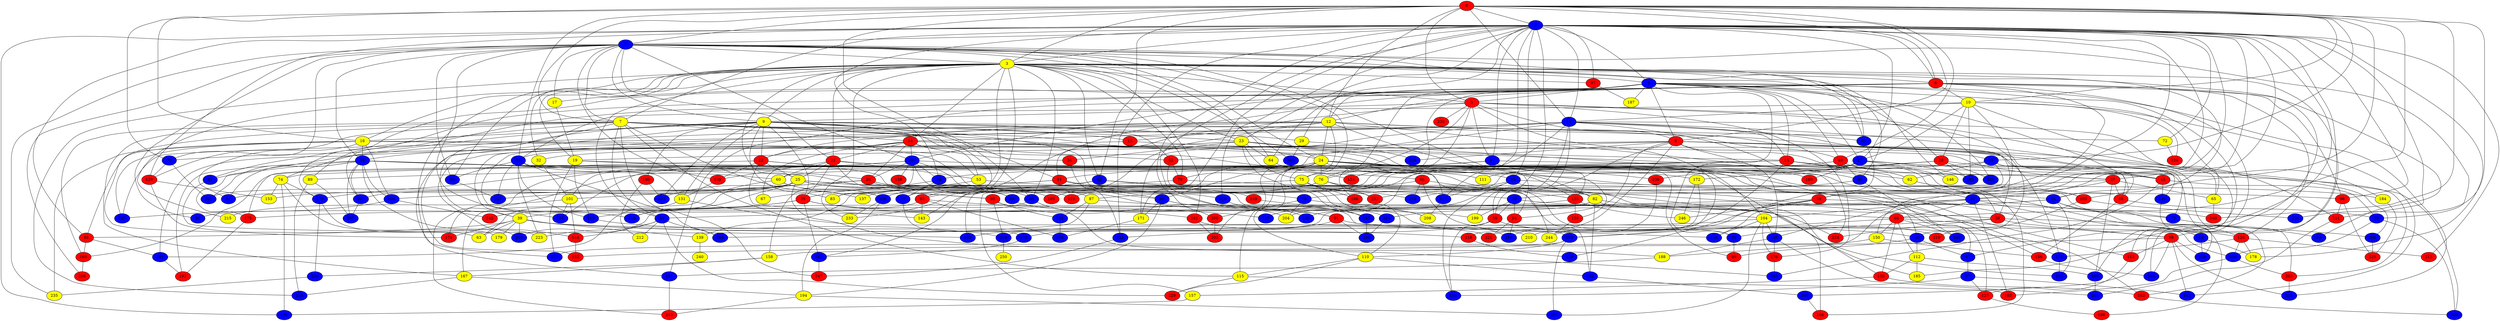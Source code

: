 graph {
0 [style = filled fillcolor = red];
1 [style = filled fillcolor = blue];
2 [style = filled fillcolor = blue];
3 [style = filled fillcolor = yellow];
4 [style = filled fillcolor = blue];
5 [style = filled fillcolor = red];
6 [style = filled fillcolor = red];
7 [style = filled fillcolor = yellow];
8 [style = filled fillcolor = red];
9 [style = filled fillcolor = yellow];
10 [style = filled fillcolor = yellow];
11 [style = filled fillcolor = blue];
12 [style = filled fillcolor = yellow];
13 [style = filled fillcolor = red];
14 [style = filled fillcolor = red];
15 [style = filled fillcolor = red];
16 [style = filled fillcolor = yellow];
17 [style = filled fillcolor = yellow];
18 [style = filled fillcolor = blue];
19 [style = filled fillcolor = yellow];
20 [style = filled fillcolor = red];
21 [style = filled fillcolor = red];
22 [style = filled fillcolor = red];
23 [style = filled fillcolor = yellow];
24 [style = filled fillcolor = yellow];
25 [style = filled fillcolor = yellow];
26 [style = filled fillcolor = red];
27 [style = filled fillcolor = blue];
28 [style = filled fillcolor = blue];
29 [style = filled fillcolor = yellow];
30 [style = filled fillcolor = blue];
31 [style = filled fillcolor = red];
32 [style = filled fillcolor = yellow];
33 [style = filled fillcolor = blue];
34 [style = filled fillcolor = blue];
35 [style = filled fillcolor = red];
36 [style = filled fillcolor = blue];
37 [style = filled fillcolor = red];
38 [style = filled fillcolor = red];
39 [style = filled fillcolor = yellow];
40 [style = filled fillcolor = blue];
41 [style = filled fillcolor = blue];
42 [style = filled fillcolor = blue];
43 [style = filled fillcolor = blue];
44 [style = filled fillcolor = blue];
45 [style = filled fillcolor = red];
46 [style = filled fillcolor = blue];
47 [style = filled fillcolor = blue];
48 [style = filled fillcolor = red];
49 [style = filled fillcolor = red];
50 [style = filled fillcolor = blue];
51 [style = filled fillcolor = blue];
52 [style = filled fillcolor = red];
53 [style = filled fillcolor = yellow];
54 [style = filled fillcolor = blue];
55 [style = filled fillcolor = blue];
56 [style = filled fillcolor = blue];
57 [style = filled fillcolor = blue];
58 [style = filled fillcolor = red];
59 [style = filled fillcolor = red];
60 [style = filled fillcolor = yellow];
61 [style = filled fillcolor = red];
62 [style = filled fillcolor = yellow];
63 [style = filled fillcolor = yellow];
64 [style = filled fillcolor = yellow];
65 [style = filled fillcolor = yellow];
66 [style = filled fillcolor = red];
67 [style = filled fillcolor = yellow];
68 [style = filled fillcolor = red];
69 [style = filled fillcolor = blue];
70 [style = filled fillcolor = blue];
71 [style = filled fillcolor = blue];
72 [style = filled fillcolor = yellow];
73 [style = filled fillcolor = blue];
74 [style = filled fillcolor = yellow];
75 [style = filled fillcolor = yellow];
76 [style = filled fillcolor = yellow];
77 [style = filled fillcolor = blue];
78 [style = filled fillcolor = blue];
79 [style = filled fillcolor = red];
80 [style = filled fillcolor = blue];
81 [style = filled fillcolor = blue];
82 [style = filled fillcolor = yellow];
83 [style = filled fillcolor = yellow];
84 [style = filled fillcolor = blue];
85 [style = filled fillcolor = red];
86 [style = filled fillcolor = blue];
87 [style = filled fillcolor = yellow];
88 [style = filled fillcolor = red];
89 [style = filled fillcolor = yellow];
90 [style = filled fillcolor = blue];
91 [style = filled fillcolor = red];
92 [style = filled fillcolor = blue];
93 [style = filled fillcolor = blue];
94 [style = filled fillcolor = red];
95 [style = filled fillcolor = red];
96 [style = filled fillcolor = red];
97 [style = filled fillcolor = red];
98 [style = filled fillcolor = red];
99 [style = filled fillcolor = red];
100 [style = filled fillcolor = blue];
101 [style = filled fillcolor = yellow];
102 [style = filled fillcolor = blue];
103 [style = filled fillcolor = red];
104 [style = filled fillcolor = yellow];
105 [style = filled fillcolor = red];
106 [style = filled fillcolor = blue];
107 [style = filled fillcolor = blue];
108 [style = filled fillcolor = blue];
109 [style = filled fillcolor = red];
110 [style = filled fillcolor = yellow];
111 [style = filled fillcolor = yellow];
112 [style = filled fillcolor = yellow];
113 [style = filled fillcolor = red];
114 [style = filled fillcolor = blue];
115 [style = filled fillcolor = yellow];
116 [style = filled fillcolor = blue];
117 [style = filled fillcolor = blue];
118 [style = filled fillcolor = blue];
119 [style = filled fillcolor = blue];
120 [style = filled fillcolor = blue];
121 [style = filled fillcolor = red];
122 [style = filled fillcolor = blue];
123 [style = filled fillcolor = blue];
124 [style = filled fillcolor = red];
125 [style = filled fillcolor = blue];
126 [style = filled fillcolor = red];
127 [style = filled fillcolor = red];
128 [style = filled fillcolor = blue];
129 [style = filled fillcolor = red];
130 [style = filled fillcolor = red];
131 [style = filled fillcolor = yellow];
132 [style = filled fillcolor = blue];
133 [style = filled fillcolor = blue];
134 [style = filled fillcolor = blue];
135 [style = filled fillcolor = red];
136 [style = filled fillcolor = blue];
137 [style = filled fillcolor = yellow];
138 [style = filled fillcolor = red];
139 [style = filled fillcolor = yellow];
140 [style = filled fillcolor = blue];
141 [style = filled fillcolor = blue];
142 [style = filled fillcolor = blue];
143 [style = filled fillcolor = yellow];
144 [style = filled fillcolor = red];
145 [style = filled fillcolor = blue];
146 [style = filled fillcolor = yellow];
147 [style = filled fillcolor = blue];
148 [style = filled fillcolor = blue];
149 [style = filled fillcolor = red];
150 [style = filled fillcolor = yellow];
151 [style = filled fillcolor = blue];
152 [style = filled fillcolor = red];
153 [style = filled fillcolor = yellow];
154 [style = filled fillcolor = red];
155 [style = filled fillcolor = blue];
156 [style = filled fillcolor = red];
157 [style = filled fillcolor = yellow];
158 [style = filled fillcolor = yellow];
159 [style = filled fillcolor = red];
160 [style = filled fillcolor = red];
161 [style = filled fillcolor = red];
162 [style = filled fillcolor = red];
163 [style = filled fillcolor = red];
164 [style = filled fillcolor = blue];
165 [style = filled fillcolor = blue];
166 [style = filled fillcolor = red];
167 [style = filled fillcolor = yellow];
168 [style = filled fillcolor = red];
169 [style = filled fillcolor = blue];
170 [style = filled fillcolor = blue];
171 [style = filled fillcolor = yellow];
172 [style = filled fillcolor = yellow];
173 [style = filled fillcolor = blue];
174 [style = filled fillcolor = red];
175 [style = filled fillcolor = red];
176 [style = filled fillcolor = red];
177 [style = filled fillcolor = blue];
178 [style = filled fillcolor = yellow];
179 [style = filled fillcolor = yellow];
180 [style = filled fillcolor = red];
181 [style = filled fillcolor = blue];
182 [style = filled fillcolor = blue];
183 [style = filled fillcolor = blue];
184 [style = filled fillcolor = yellow];
185 [style = filled fillcolor = yellow];
186 [style = filled fillcolor = red];
187 [style = filled fillcolor = yellow];
188 [style = filled fillcolor = yellow];
189 [style = filled fillcolor = red];
190 [style = filled fillcolor = blue];
191 [style = filled fillcolor = blue];
192 [style = filled fillcolor = red];
193 [style = filled fillcolor = blue];
194 [style = filled fillcolor = yellow];
195 [style = filled fillcolor = blue];
196 [style = filled fillcolor = blue];
197 [style = filled fillcolor = blue];
198 [style = filled fillcolor = red];
199 [style = filled fillcolor = yellow];
200 [style = filled fillcolor = red];
201 [style = filled fillcolor = blue];
202 [style = filled fillcolor = red];
203 [style = filled fillcolor = red];
204 [style = filled fillcolor = yellow];
205 [style = filled fillcolor = blue];
206 [style = filled fillcolor = red];
207 [style = filled fillcolor = blue];
208 [style = filled fillcolor = yellow];
209 [style = filled fillcolor = blue];
210 [style = filled fillcolor = yellow];
211 [style = filled fillcolor = red];
212 [style = filled fillcolor = yellow];
213 [style = filled fillcolor = red];
214 [style = filled fillcolor = blue];
215 [style = filled fillcolor = yellow];
216 [style = filled fillcolor = blue];
217 [style = filled fillcolor = blue];
218 [style = filled fillcolor = red];
219 [style = filled fillcolor = red];
220 [style = filled fillcolor = blue];
221 [style = filled fillcolor = red];
222 [style = filled fillcolor = blue];
223 [style = filled fillcolor = yellow];
224 [style = filled fillcolor = red];
225 [style = filled fillcolor = red];
226 [style = filled fillcolor = blue];
227 [style = filled fillcolor = blue];
228 [style = filled fillcolor = blue];
229 [style = filled fillcolor = red];
230 [style = filled fillcolor = blue];
231 [style = filled fillcolor = blue];
232 [style = filled fillcolor = red];
233 [style = filled fillcolor = yellow];
234 [style = filled fillcolor = blue];
235 [style = filled fillcolor = yellow];
236 [style = filled fillcolor = red];
237 [style = filled fillcolor = blue];
238 [style = filled fillcolor = red];
239 [style = filled fillcolor = blue];
240 [style = filled fillcolor = yellow];
241 [style = filled fillcolor = blue];
242 [style = filled fillcolor = red];
243 [style = filled fillcolor = red];
244 [style = filled fillcolor = yellow];
245 [style = filled fillcolor = blue];
246 [style = filled fillcolor = yellow];
247 [style = filled fillcolor = red];
248 [style = filled fillcolor = blue];
249 [style = filled fillcolor = blue];
250 [style = filled fillcolor = yellow];
2 -- 34;
0 -- 5;
0 -- 3;
0 -- 1;
0 -- 2;
0 -- 6;
0 -- 7;
0 -- 8;
0 -- 10;
0 -- 11;
0 -- 12;
0 -- 16;
0 -- 28;
0 -- 33;
0 -- 42;
0 -- 44;
0 -- 49;
0 -- 61;
0 -- 68;
0 -- 71;
0 -- 160;
0 -- 228;
2 -- 1;
2 -- 3;
2 -- 4;
2 -- 6;
2 -- 7;
2 -- 11;
2 -- 23;
2 -- 27;
2 -- 29;
2 -- 37;
2 -- 40;
2 -- 41;
2 -- 47;
2 -- 58;
2 -- 72;
2 -- 88;
2 -- 93;
2 -- 96;
2 -- 97;
2 -- 100;
2 -- 117;
2 -- 120;
2 -- 121;
2 -- 122;
2 -- 125;
2 -- 129;
2 -- 150;
2 -- 178;
2 -- 185;
2 -- 190;
2 -- 200;
2 -- 211;
2 -- 213;
2 -- 217;
1 -- 3;
1 -- 7;
1 -- 9;
1 -- 17;
1 -- 18;
1 -- 21;
1 -- 24;
1 -- 36;
1 -- 50;
1 -- 55;
1 -- 56;
1 -- 64;
1 -- 71;
1 -- 75;
1 -- 81;
1 -- 90;
1 -- 99;
1 -- 109;
1 -- 146;
1 -- 155;
1 -- 206;
1 -- 235;
3 -- 4;
3 -- 5;
3 -- 6;
3 -- 9;
3 -- 14;
3 -- 16;
3 -- 19;
3 -- 21;
3 -- 23;
3 -- 25;
3 -- 32;
3 -- 42;
3 -- 43;
3 -- 50;
3 -- 77;
3 -- 79;
3 -- 84;
3 -- 85;
3 -- 97;
3 -- 98;
3 -- 103;
3 -- 161;
3 -- 165;
3 -- 177;
3 -- 193;
3 -- 215;
3 -- 230;
3 -- 233;
3 -- 239;
4 -- 5;
4 -- 8;
4 -- 12;
4 -- 15;
4 -- 17;
4 -- 18;
4 -- 20;
4 -- 27;
4 -- 44;
4 -- 49;
4 -- 64;
4 -- 65;
4 -- 70;
4 -- 76;
4 -- 81;
4 -- 169;
4 -- 173;
4 -- 186;
4 -- 187;
4 -- 231;
5 -- 8;
5 -- 9;
5 -- 41;
5 -- 46;
5 -- 61;
5 -- 76;
5 -- 104;
5 -- 154;
5 -- 176;
5 -- 211;
5 -- 238;
6 -- 10;
6 -- 12;
6 -- 58;
6 -- 80;
6 -- 89;
6 -- 96;
6 -- 107;
6 -- 126;
6 -- 147;
6 -- 183;
6 -- 191;
7 -- 13;
7 -- 14;
7 -- 24;
7 -- 39;
7 -- 49;
7 -- 52;
7 -- 63;
7 -- 82;
7 -- 84;
7 -- 92;
7 -- 115;
7 -- 117;
7 -- 129;
7 -- 137;
7 -- 167;
7 -- 168;
7 -- 247;
8 -- 19;
8 -- 52;
8 -- 59;
8 -- 65;
8 -- 73;
8 -- 94;
8 -- 125;
8 -- 126;
8 -- 141;
8 -- 164;
8 -- 166;
8 -- 209;
8 -- 216;
9 -- 16;
9 -- 22;
9 -- 23;
9 -- 29;
9 -- 35;
9 -- 36;
9 -- 43;
9 -- 45;
9 -- 52;
9 -- 74;
9 -- 83;
9 -- 85;
9 -- 86;
9 -- 131;
9 -- 152;
9 -- 180;
9 -- 197;
10 -- 11;
10 -- 20;
10 -- 27;
10 -- 33;
10 -- 58;
10 -- 113;
10 -- 124;
10 -- 148;
10 -- 181;
11 -- 14;
11 -- 15;
11 -- 38;
11 -- 40;
11 -- 59;
11 -- 79;
11 -- 81;
11 -- 154;
11 -- 171;
11 -- 184;
11 -- 199;
11 -- 222;
11 -- 237;
11 -- 248;
12 -- 13;
12 -- 22;
12 -- 24;
12 -- 56;
12 -- 72;
12 -- 105;
12 -- 110;
12 -- 134;
12 -- 135;
12 -- 175;
12 -- 191;
13 -- 15;
13 -- 71;
14 -- 18;
14 -- 21;
14 -- 22;
14 -- 26;
14 -- 31;
14 -- 37;
14 -- 39;
14 -- 53;
14 -- 62;
14 -- 67;
14 -- 94;
14 -- 118;
15 -- 38;
15 -- 48;
15 -- 60;
15 -- 62;
15 -- 75;
15 -- 221;
16 -- 36;
16 -- 51;
16 -- 53;
16 -- 88;
16 -- 91;
16 -- 106;
16 -- 235;
16 -- 237;
17 -- 19;
18 -- 26;
18 -- 34;
18 -- 69;
18 -- 83;
18 -- 87;
18 -- 89;
18 -- 111;
18 -- 138;
18 -- 173;
19 -- 26;
19 -- 44;
19 -- 119;
19 -- 177;
20 -- 87;
20 -- 128;
20 -- 143;
20 -- 172;
20 -- 181;
20 -- 230;
21 -- 25;
21 -- 35;
21 -- 53;
21 -- 60;
21 -- 66;
21 -- 95;
21 -- 109;
22 -- 25;
22 -- 74;
22 -- 102;
22 -- 109;
22 -- 143;
22 -- 172;
23 -- 28;
23 -- 31;
23 -- 32;
23 -- 33;
23 -- 46;
23 -- 64;
23 -- 75;
23 -- 145;
23 -- 216;
24 -- 73;
24 -- 76;
24 -- 86;
24 -- 93;
24 -- 101;
24 -- 110;
24 -- 113;
24 -- 115;
24 -- 135;
24 -- 155;
24 -- 156;
24 -- 159;
24 -- 166;
24 -- 171;
24 -- 175;
24 -- 189;
24 -- 203;
24 -- 236;
24 -- 243;
25 -- 30;
25 -- 43;
25 -- 51;
25 -- 63;
25 -- 68;
25 -- 69;
25 -- 82;
25 -- 105;
25 -- 107;
25 -- 118;
25 -- 121;
25 -- 188;
25 -- 201;
25 -- 227;
26 -- 96;
26 -- 101;
26 -- 120;
26 -- 132;
26 -- 158;
26 -- 197;
27 -- 45;
27 -- 111;
27 -- 114;
27 -- 146;
27 -- 181;
27 -- 189;
27 -- 204;
27 -- 236;
28 -- 30;
28 -- 34;
28 -- 48;
28 -- 62;
28 -- 140;
29 -- 165;
29 -- 224;
30 -- 38;
30 -- 59;
30 -- 94;
30 -- 199;
31 -- 122;
32 -- 101;
33 -- 50;
33 -- 60;
33 -- 119;
33 -- 223;
33 -- 227;
33 -- 249;
34 -- 35;
34 -- 77;
35 -- 39;
35 -- 119;
35 -- 161;
35 -- 183;
35 -- 199;
36 -- 37;
36 -- 51;
36 -- 70;
36 -- 82;
36 -- 92;
36 -- 106;
36 -- 107;
36 -- 131;
36 -- 144;
36 -- 192;
36 -- 201;
36 -- 205;
36 -- 214;
37 -- 40;
37 -- 48;
37 -- 65;
37 -- 169;
37 -- 232;
38 -- 70;
38 -- 98;
38 -- 222;
38 -- 224;
39 -- 46;
39 -- 63;
39 -- 88;
39 -- 126;
39 -- 139;
39 -- 174;
39 -- 179;
39 -- 218;
39 -- 248;
40 -- 54;
40 -- 68;
40 -- 73;
40 -- 84;
40 -- 104;
40 -- 163;
40 -- 188;
41 -- 45;
41 -- 54;
41 -- 61;
41 -- 168;
41 -- 174;
41 -- 210;
42 -- 47;
42 -- 108;
42 -- 149;
42 -- 153;
43 -- 118;
43 -- 245;
44 -- 123;
44 -- 162;
44 -- 182;
44 -- 202;
44 -- 242;
45 -- 55;
45 -- 140;
45 -- 245;
46 -- 47;
46 -- 99;
46 -- 112;
47 -- 57;
48 -- 55;
48 -- 156;
49 -- 56;
49 -- 77;
49 -- 103;
49 -- 202;
49 -- 233;
50 -- 227;
52 -- 78;
52 -- 79;
53 -- 67;
53 -- 136;
54 -- 128;
54 -- 178;
55 -- 136;
55 -- 209;
56 -- 78;
56 -- 142;
57 -- 116;
57 -- 127;
57 -- 148;
58 -- 102;
58 -- 151;
58 -- 160;
58 -- 214;
58 -- 246;
59 -- 116;
59 -- 122;
59 -- 219;
60 -- 95;
60 -- 108;
60 -- 167;
61 -- 83;
61 -- 86;
61 -- 139;
61 -- 232;
62 -- 103;
64 -- 154;
65 -- 160;
66 -- 114;
66 -- 133;
66 -- 135;
66 -- 164;
68 -- 98;
68 -- 102;
68 -- 112;
68 -- 130;
68 -- 142;
68 -- 150;
69 -- 91;
70 -- 99;
71 -- 129;
71 -- 201;
72 -- 124;
73 -- 80;
74 -- 153;
74 -- 173;
74 -- 179;
74 -- 190;
75 -- 106;
75 -- 114;
75 -- 186;
75 -- 208;
76 -- 85;
76 -- 108;
76 -- 134;
76 -- 232;
76 -- 244;
77 -- 170;
78 -- 182;
78 -- 200;
78 -- 204;
79 -- 127;
79 -- 137;
81 -- 220;
82 -- 100;
82 -- 104;
82 -- 132;
82 -- 185;
82 -- 248;
84 -- 144;
84 -- 212;
84 -- 223;
84 -- 229;
84 -- 249;
85 -- 90;
85 -- 143;
85 -- 196;
85 -- 217;
86 -- 145;
86 -- 151;
86 -- 171;
86 -- 194;
87 -- 195;
87 -- 224;
87 -- 249;
88 -- 141;
88 -- 168;
89 -- 205;
89 -- 239;
91 -- 162;
91 -- 170;
91 -- 234;
92 -- 133;
93 -- 116;
93 -- 117;
93 -- 130;
93 -- 157;
93 -- 184;
94 -- 164;
94 -- 221;
95 -- 123;
95 -- 195;
95 -- 204;
96 -- 211;
96 -- 225;
97 -- 187;
98 -- 113;
98 -- 128;
98 -- 148;
98 -- 152;
98 -- 193;
98 -- 231;
101 -- 144;
101 -- 155;
101 -- 215;
102 -- 110;
102 -- 158;
102 -- 207;
103 -- 219;
103 -- 228;
104 -- 125;
104 -- 133;
104 -- 151;
104 -- 176;
104 -- 207;
106 -- 237;
106 -- 242;
107 -- 205;
108 -- 194;
108 -- 233;
109 -- 131;
110 -- 115;
110 -- 132;
110 -- 229;
112 -- 130;
112 -- 169;
112 -- 185;
113 -- 127;
115 -- 163;
115 -- 229;
117 -- 208;
119 -- 123;
120 -- 145;
122 -- 247;
123 -- 250;
125 -- 176;
125 -- 188;
125 -- 241;
126 -- 134;
126 -- 136;
126 -- 178;
126 -- 213;
127 -- 198;
129 -- 153;
129 -- 174;
130 -- 157;
130 -- 162;
131 -- 141;
131 -- 221;
132 -- 147;
134 -- 182;
135 -- 159;
135 -- 175;
135 -- 246;
136 -- 163;
136 -- 202;
139 -- 240;
140 -- 198;
141 -- 192;
144 -- 152;
145 -- 234;
147 -- 166;
149 -- 208;
150 -- 156;
150 -- 177;
156 -- 193;
157 -- 190;
158 -- 167;
158 -- 226;
159 -- 244;
161 -- 203;
161 -- 210;
162 -- 209;
167 -- 194;
167 -- 239;
168 -- 206;
169 -- 241;
170 -- 183;
171 -- 196;
172 -- 218;
172 -- 246;
173 -- 223;
173 -- 226;
175 -- 192;
176 -- 245;
180 -- 197;
180 -- 212;
183 -- 247;
184 -- 225;
188 -- 191;
191 -- 243;
194 -- 207;
194 -- 243;
195 -- 196;
200 -- 203;
202 -- 231;
211 -- 241;
214 -- 234;
218 -- 220;
222 -- 225;
226 -- 235;
236 -- 244;
}
